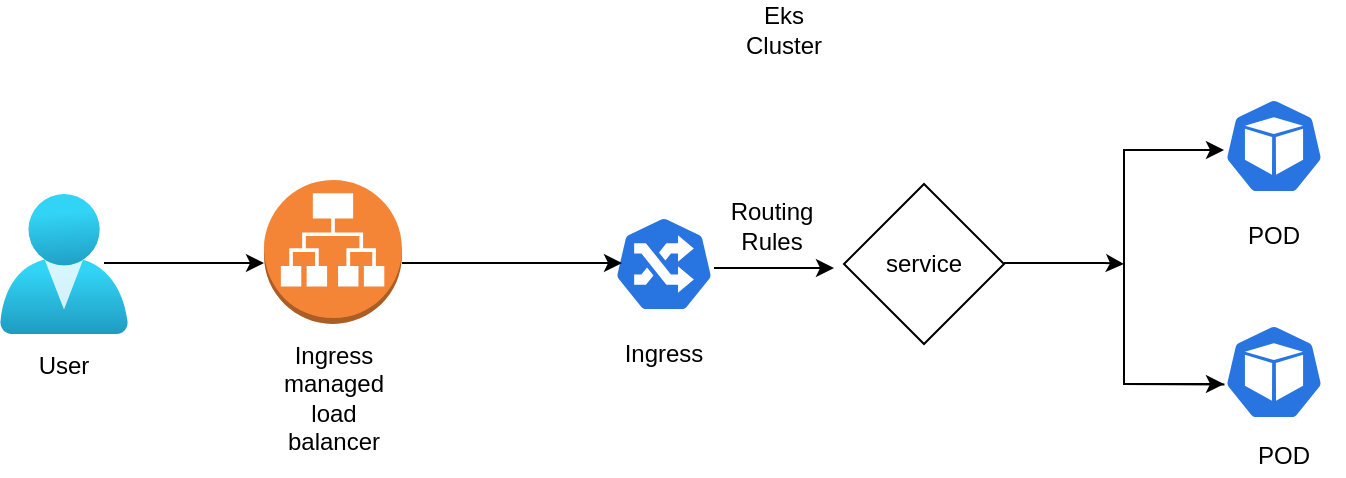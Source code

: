 <mxfile version="21.7.5" type="github">
  <diagram name="Page-1" id="Hxh1UO_8T7zMQ9x4zO6F">
    <mxGraphModel dx="933" dy="506" grid="1" gridSize="10" guides="1" tooltips="1" connect="1" arrows="1" fold="1" page="1" pageScale="1" pageWidth="827" pageHeight="1169" math="0" shadow="0">
      <root>
        <mxCell id="0" />
        <mxCell id="1" parent="0" />
        <mxCell id="TK0deki9fi8lNvEnBFr5-9" value="" style="outlineConnect=0;dashed=0;verticalLabelPosition=bottom;verticalAlign=top;align=center;html=1;shape=mxgraph.aws3.application_load_balancer;fillColor=#F58536;gradientColor=none;" vertex="1" parent="1">
          <mxGeometry x="160" y="270" width="69" height="72" as="geometry" />
        </mxCell>
        <mxCell id="TK0deki9fi8lNvEnBFr5-10" value="" style="sketch=0;html=1;dashed=0;whitespace=wrap;fillColor=#2875E2;strokeColor=#ffffff;points=[[0.005,0.63,0],[0.1,0.2,0],[0.9,0.2,0],[0.5,0,0],[0.995,0.63,0],[0.72,0.99,0],[0.5,1,0],[0.28,0.99,0]];verticalLabelPosition=bottom;align=center;verticalAlign=top;shape=mxgraph.kubernetes.icon;prIcon=pod" vertex="1" parent="1">
          <mxGeometry x="640" y="229" width="50" height="48" as="geometry" />
        </mxCell>
        <mxCell id="TK0deki9fi8lNvEnBFr5-11" value="" style="sketch=0;html=1;dashed=0;whitespace=wrap;fillColor=#2875E2;strokeColor=#ffffff;points=[[0.005,0.63,0],[0.1,0.2,0],[0.9,0.2,0],[0.5,0,0],[0.995,0.63,0],[0.72,0.99,0],[0.5,1,0],[0.28,0.99,0]];verticalLabelPosition=bottom;align=center;verticalAlign=top;shape=mxgraph.kubernetes.icon;prIcon=pod" vertex="1" parent="1">
          <mxGeometry x="640" y="342" width="50" height="48" as="geometry" />
        </mxCell>
        <mxCell id="TK0deki9fi8lNvEnBFr5-15" value="" style="sketch=0;html=1;dashed=0;whitespace=wrap;fillColor=#2875E2;strokeColor=#ffffff;points=[[0.005,0.63,0],[0.1,0.2,0],[0.9,0.2,0],[0.5,0,0],[0.995,0.63,0],[0.72,0.99,0],[0.5,1,0],[0.28,0.99,0]];verticalLabelPosition=bottom;align=center;verticalAlign=top;shape=mxgraph.kubernetes.icon;prIcon=ing" vertex="1" parent="1">
          <mxGeometry x="335" y="288" width="50" height="48" as="geometry" />
        </mxCell>
        <mxCell id="TK0deki9fi8lNvEnBFr5-16" value="" style="image;aspect=fixed;html=1;points=[];align=center;fontSize=12;image=img/lib/azure2/identity/Users.svg;" vertex="1" parent="1">
          <mxGeometry x="28" y="277" width="64" height="70" as="geometry" />
        </mxCell>
        <mxCell id="TK0deki9fi8lNvEnBFr5-21" value="POD" style="text;strokeColor=none;align=center;fillColor=none;html=1;verticalAlign=middle;whiteSpace=wrap;rounded=0;" vertex="1" parent="1">
          <mxGeometry x="635" y="288" width="60" height="20" as="geometry" />
        </mxCell>
        <mxCell id="TK0deki9fi8lNvEnBFr5-22" value="POD" style="text;strokeColor=none;align=center;fillColor=none;html=1;verticalAlign=middle;whiteSpace=wrap;rounded=0;" vertex="1" parent="1">
          <mxGeometry x="640" y="398" width="60" height="20" as="geometry" />
        </mxCell>
        <mxCell id="TK0deki9fi8lNvEnBFr5-24" value="Ingress managed load balancer" style="text;strokeColor=none;align=center;fillColor=none;html=1;verticalAlign=middle;whiteSpace=wrap;rounded=0;" vertex="1" parent="1">
          <mxGeometry x="160" y="340" width="70" height="78" as="geometry" />
        </mxCell>
        <mxCell id="TK0deki9fi8lNvEnBFr5-25" value="Ingress" style="text;strokeColor=none;align=center;fillColor=none;html=1;verticalAlign=middle;whiteSpace=wrap;rounded=0;" vertex="1" parent="1">
          <mxGeometry x="330" y="342" width="60" height="30" as="geometry" />
        </mxCell>
        <mxCell id="TK0deki9fi8lNvEnBFr5-26" value="User" style="text;strokeColor=none;align=center;fillColor=none;html=1;verticalAlign=middle;whiteSpace=wrap;rounded=0;" vertex="1" parent="1">
          <mxGeometry x="30" y="348" width="60" height="30" as="geometry" />
        </mxCell>
        <mxCell id="TK0deki9fi8lNvEnBFr5-27" value="" style="edgeStyle=none;orthogonalLoop=1;jettySize=auto;html=1;rounded=0;" edge="1" parent="1">
          <mxGeometry width="80" relative="1" as="geometry">
            <mxPoint x="229" y="311.5" as="sourcePoint" />
            <mxPoint x="339" y="311.5" as="targetPoint" />
            <Array as="points" />
          </mxGeometry>
        </mxCell>
        <mxCell id="TK0deki9fi8lNvEnBFr5-28" value="" style="edgeStyle=none;orthogonalLoop=1;jettySize=auto;html=1;rounded=0;" edge="1" parent="1">
          <mxGeometry width="80" relative="1" as="geometry">
            <mxPoint x="80" y="311.5" as="sourcePoint" />
            <mxPoint x="160" y="311.5" as="targetPoint" />
            <Array as="points" />
          </mxGeometry>
        </mxCell>
        <mxCell id="TK0deki9fi8lNvEnBFr5-30" value="" style="rhombus;whiteSpace=wrap;html=1;" vertex="1" parent="1">
          <mxGeometry x="450" y="272" width="80" height="80" as="geometry" />
        </mxCell>
        <mxCell id="TK0deki9fi8lNvEnBFr5-31" value="service" style="text;strokeColor=none;align=center;fillColor=none;html=1;verticalAlign=middle;whiteSpace=wrap;rounded=0;" vertex="1" parent="1">
          <mxGeometry x="460" y="297" width="60" height="30" as="geometry" />
        </mxCell>
        <mxCell id="TK0deki9fi8lNvEnBFr5-34" value="" style="edgeStyle=none;orthogonalLoop=1;jettySize=auto;html=1;rounded=0;" edge="1" parent="1">
          <mxGeometry width="80" relative="1" as="geometry">
            <mxPoint x="385" y="314" as="sourcePoint" />
            <mxPoint x="445" y="314" as="targetPoint" />
            <Array as="points" />
          </mxGeometry>
        </mxCell>
        <mxCell id="TK0deki9fi8lNvEnBFr5-36" value="" style="edgeStyle=none;orthogonalLoop=1;jettySize=auto;html=1;rounded=0;" edge="1" parent="1">
          <mxGeometry width="80" relative="1" as="geometry">
            <mxPoint x="530" y="311.5" as="sourcePoint" />
            <mxPoint x="590" y="312" as="targetPoint" />
            <Array as="points">
              <mxPoint x="580" y="311.5" />
            </Array>
          </mxGeometry>
        </mxCell>
        <mxCell id="TK0deki9fi8lNvEnBFr5-38" value="" style="edgeStyle=none;orthogonalLoop=1;jettySize=auto;html=1;rounded=0;exitX=0.005;exitY=0.63;exitDx=0;exitDy=0;exitPerimeter=0;" edge="1" parent="1" source="TK0deki9fi8lNvEnBFr5-11">
          <mxGeometry width="80" relative="1" as="geometry">
            <mxPoint x="580" y="380" as="sourcePoint" />
            <mxPoint x="640" y="255" as="targetPoint" />
            <Array as="points">
              <mxPoint x="590" y="372" />
              <mxPoint x="590" y="255" />
              <mxPoint x="640" y="255" />
            </Array>
          </mxGeometry>
        </mxCell>
        <mxCell id="TK0deki9fi8lNvEnBFr5-40" value="" style="edgeStyle=none;orthogonalLoop=1;jettySize=auto;html=1;rounded=0;" edge="1" parent="1">
          <mxGeometry width="80" relative="1" as="geometry">
            <mxPoint x="590" y="372" as="sourcePoint" />
            <mxPoint x="640" y="372" as="targetPoint" />
            <Array as="points" />
          </mxGeometry>
        </mxCell>
        <mxCell id="TK0deki9fi8lNvEnBFr5-41" style="edgeStyle=orthogonalEdgeStyle;rounded=0;orthogonalLoop=1;jettySize=auto;html=1;exitX=0.5;exitY=1;exitDx=0;exitDy=0;" edge="1" parent="1">
          <mxGeometry relative="1" as="geometry">
            <mxPoint x="245.175" y="200" as="sourcePoint" />
            <mxPoint x="245.175" y="200" as="targetPoint" />
          </mxGeometry>
        </mxCell>
        <mxCell id="TK0deki9fi8lNvEnBFr5-43" value="Routing Rules" style="text;strokeColor=none;align=center;fillColor=none;html=1;verticalAlign=middle;whiteSpace=wrap;rounded=0;" vertex="1" parent="1">
          <mxGeometry x="384" y="278" width="60" height="30" as="geometry" />
        </mxCell>
        <mxCell id="TK0deki9fi8lNvEnBFr5-44" value="Eks Cluster" style="text;strokeColor=none;align=center;fillColor=none;html=1;verticalAlign=middle;whiteSpace=wrap;rounded=0;" vertex="1" parent="1">
          <mxGeometry x="390" y="180" width="60" height="30" as="geometry" />
        </mxCell>
      </root>
    </mxGraphModel>
  </diagram>
</mxfile>
